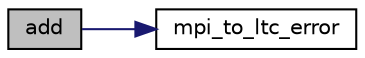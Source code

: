 digraph "add"
{
 // LATEX_PDF_SIZE
  edge [fontname="Helvetica",fontsize="10",labelfontname="Helvetica",labelfontsize="10"];
  node [fontname="Helvetica",fontsize="10",shape=record];
  rankdir="LR";
  Node0 [label="add",height=0.2,width=0.4,color="black", fillcolor="grey75", style="filled", fontcolor="black",tooltip=" "];
  Node0 -> Node1 [color="midnightblue",fontsize="10",style="solid",fontname="Helvetica"];
  Node1 [label="mpi_to_ltc_error",height=0.2,width=0.4,color="black", fillcolor="white", style="filled",URL="$ltm__desc_8c.html#abc21dd3358332c6bcdd2ec873ab5c5a6",tooltip="Convert a MPI error to a LTC error (Possibly the most powerful function ever! Oh wait...."];
}
